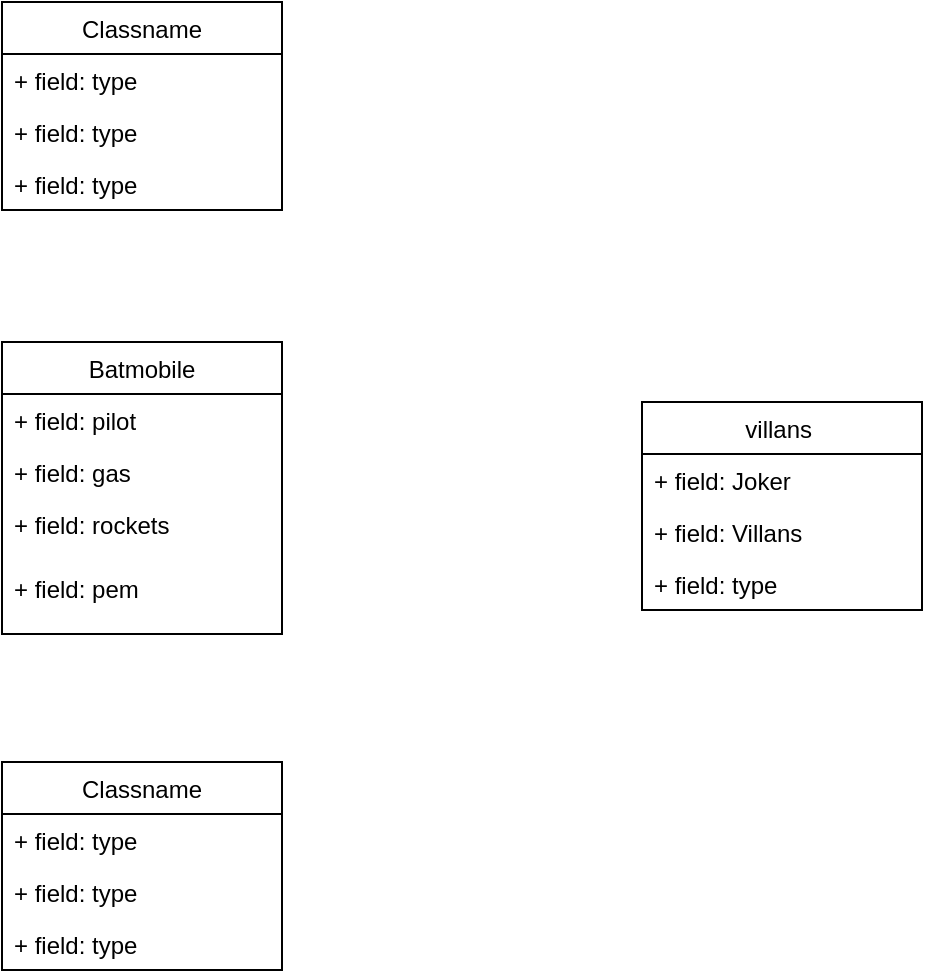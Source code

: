 <mxfile version="15.6.1" type="github">
  <diagram id="9NCV3Rtkzgc7lZPExxCs" name="Page-1">
    <mxGraphModel dx="868" dy="488" grid="1" gridSize="10" guides="1" tooltips="1" connect="1" arrows="1" fold="1" page="1" pageScale="1" pageWidth="827" pageHeight="1169" math="0" shadow="0">
      <root>
        <mxCell id="0" />
        <mxCell id="1" parent="0" />
        <mxCell id="2PiMqAZ34hpbUo6cxYqA-1" value="Classname" style="swimlane;fontStyle=0;childLayout=stackLayout;horizontal=1;startSize=26;fillColor=none;horizontalStack=0;resizeParent=1;resizeParentMax=0;resizeLast=0;collapsible=1;marginBottom=0;" vertex="1" parent="1">
          <mxGeometry x="350" y="10" width="140" height="104" as="geometry" />
        </mxCell>
        <mxCell id="2PiMqAZ34hpbUo6cxYqA-2" value="+ field: type" style="text;strokeColor=none;fillColor=none;align=left;verticalAlign=top;spacingLeft=4;spacingRight=4;overflow=hidden;rotatable=0;points=[[0,0.5],[1,0.5]];portConstraint=eastwest;" vertex="1" parent="2PiMqAZ34hpbUo6cxYqA-1">
          <mxGeometry y="26" width="140" height="26" as="geometry" />
        </mxCell>
        <mxCell id="2PiMqAZ34hpbUo6cxYqA-3" value="+ field: type" style="text;strokeColor=none;fillColor=none;align=left;verticalAlign=top;spacingLeft=4;spacingRight=4;overflow=hidden;rotatable=0;points=[[0,0.5],[1,0.5]];portConstraint=eastwest;" vertex="1" parent="2PiMqAZ34hpbUo6cxYqA-1">
          <mxGeometry y="52" width="140" height="26" as="geometry" />
        </mxCell>
        <mxCell id="2PiMqAZ34hpbUo6cxYqA-4" value="+ field: type" style="text;strokeColor=none;fillColor=none;align=left;verticalAlign=top;spacingLeft=4;spacingRight=4;overflow=hidden;rotatable=0;points=[[0,0.5],[1,0.5]];portConstraint=eastwest;" vertex="1" parent="2PiMqAZ34hpbUo6cxYqA-1">
          <mxGeometry y="78" width="140" height="26" as="geometry" />
        </mxCell>
        <mxCell id="2PiMqAZ34hpbUo6cxYqA-5" value="Batmobile" style="swimlane;fontStyle=0;childLayout=stackLayout;horizontal=1;startSize=26;fillColor=none;horizontalStack=0;resizeParent=1;resizeParentMax=0;resizeLast=0;collapsible=1;marginBottom=0;" vertex="1" parent="1">
          <mxGeometry x="350" y="180" width="140" height="146" as="geometry" />
        </mxCell>
        <mxCell id="2PiMqAZ34hpbUo6cxYqA-6" value="+ field: pilot" style="text;strokeColor=none;fillColor=none;align=left;verticalAlign=top;spacingLeft=4;spacingRight=4;overflow=hidden;rotatable=0;points=[[0,0.5],[1,0.5]];portConstraint=eastwest;" vertex="1" parent="2PiMqAZ34hpbUo6cxYqA-5">
          <mxGeometry y="26" width="140" height="26" as="geometry" />
        </mxCell>
        <mxCell id="2PiMqAZ34hpbUo6cxYqA-7" value="+ field: gas" style="text;strokeColor=none;fillColor=none;align=left;verticalAlign=top;spacingLeft=4;spacingRight=4;overflow=hidden;rotatable=0;points=[[0,0.5],[1,0.5]];portConstraint=eastwest;" vertex="1" parent="2PiMqAZ34hpbUo6cxYqA-5">
          <mxGeometry y="52" width="140" height="26" as="geometry" />
        </mxCell>
        <mxCell id="2PiMqAZ34hpbUo6cxYqA-8" value="+ field: rockets" style="text;strokeColor=none;fillColor=none;align=left;verticalAlign=top;spacingLeft=4;spacingRight=4;overflow=hidden;rotatable=0;points=[[0,0.5],[1,0.5]];portConstraint=eastwest;" vertex="1" parent="2PiMqAZ34hpbUo6cxYqA-5">
          <mxGeometry y="78" width="140" height="32" as="geometry" />
        </mxCell>
        <mxCell id="2PiMqAZ34hpbUo6cxYqA-17" value="+ field: pem" style="text;strokeColor=none;fillColor=none;align=left;verticalAlign=top;spacingLeft=4;spacingRight=4;overflow=hidden;rotatable=0;points=[[0,0.5],[1,0.5]];portConstraint=eastwest;" vertex="1" parent="2PiMqAZ34hpbUo6cxYqA-5">
          <mxGeometry y="110" width="140" height="36" as="geometry" />
        </mxCell>
        <mxCell id="2PiMqAZ34hpbUo6cxYqA-9" value="villans " style="swimlane;fontStyle=0;childLayout=stackLayout;horizontal=1;startSize=26;fillColor=none;horizontalStack=0;resizeParent=1;resizeParentMax=0;resizeLast=0;collapsible=1;marginBottom=0;" vertex="1" parent="1">
          <mxGeometry x="670" y="210" width="140" height="104" as="geometry" />
        </mxCell>
        <mxCell id="2PiMqAZ34hpbUo6cxYqA-10" value="+ field: Joker" style="text;strokeColor=none;fillColor=none;align=left;verticalAlign=top;spacingLeft=4;spacingRight=4;overflow=hidden;rotatable=0;points=[[0,0.5],[1,0.5]];portConstraint=eastwest;" vertex="1" parent="2PiMqAZ34hpbUo6cxYqA-9">
          <mxGeometry y="26" width="140" height="26" as="geometry" />
        </mxCell>
        <mxCell id="2PiMqAZ34hpbUo6cxYqA-11" value="+ field: Villans" style="text;strokeColor=none;fillColor=none;align=left;verticalAlign=top;spacingLeft=4;spacingRight=4;overflow=hidden;rotatable=0;points=[[0,0.5],[1,0.5]];portConstraint=eastwest;" vertex="1" parent="2PiMqAZ34hpbUo6cxYqA-9">
          <mxGeometry y="52" width="140" height="26" as="geometry" />
        </mxCell>
        <mxCell id="2PiMqAZ34hpbUo6cxYqA-12" value="+ field: type" style="text;strokeColor=none;fillColor=none;align=left;verticalAlign=top;spacingLeft=4;spacingRight=4;overflow=hidden;rotatable=0;points=[[0,0.5],[1,0.5]];portConstraint=eastwest;" vertex="1" parent="2PiMqAZ34hpbUo6cxYqA-9">
          <mxGeometry y="78" width="140" height="26" as="geometry" />
        </mxCell>
        <mxCell id="2PiMqAZ34hpbUo6cxYqA-13" value="Classname" style="swimlane;fontStyle=0;childLayout=stackLayout;horizontal=1;startSize=26;fillColor=none;horizontalStack=0;resizeParent=1;resizeParentMax=0;resizeLast=0;collapsible=1;marginBottom=0;" vertex="1" parent="1">
          <mxGeometry x="350" y="390" width="140" height="104" as="geometry" />
        </mxCell>
        <mxCell id="2PiMqAZ34hpbUo6cxYqA-14" value="+ field: type" style="text;strokeColor=none;fillColor=none;align=left;verticalAlign=top;spacingLeft=4;spacingRight=4;overflow=hidden;rotatable=0;points=[[0,0.5],[1,0.5]];portConstraint=eastwest;" vertex="1" parent="2PiMqAZ34hpbUo6cxYqA-13">
          <mxGeometry y="26" width="140" height="26" as="geometry" />
        </mxCell>
        <mxCell id="2PiMqAZ34hpbUo6cxYqA-15" value="+ field: type" style="text;strokeColor=none;fillColor=none;align=left;verticalAlign=top;spacingLeft=4;spacingRight=4;overflow=hidden;rotatable=0;points=[[0,0.5],[1,0.5]];portConstraint=eastwest;" vertex="1" parent="2PiMqAZ34hpbUo6cxYqA-13">
          <mxGeometry y="52" width="140" height="26" as="geometry" />
        </mxCell>
        <mxCell id="2PiMqAZ34hpbUo6cxYqA-16" value="+ field: type" style="text;strokeColor=none;fillColor=none;align=left;verticalAlign=top;spacingLeft=4;spacingRight=4;overflow=hidden;rotatable=0;points=[[0,0.5],[1,0.5]];portConstraint=eastwest;" vertex="1" parent="2PiMqAZ34hpbUo6cxYqA-13">
          <mxGeometry y="78" width="140" height="26" as="geometry" />
        </mxCell>
      </root>
    </mxGraphModel>
  </diagram>
</mxfile>
